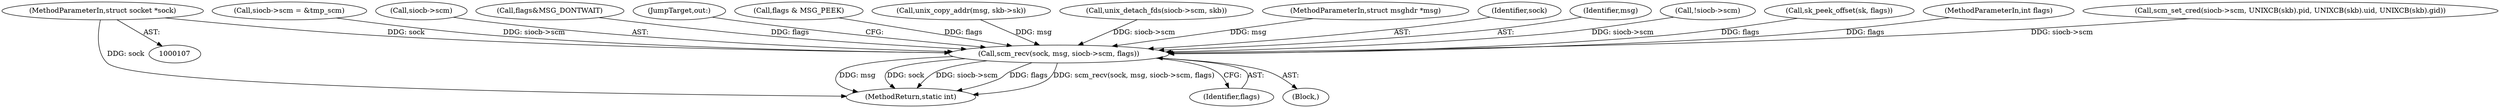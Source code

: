 digraph "0_linux_f3d3342602f8bcbf37d7c46641cb9bca7618eb1c_36@pointer" {
"1000109" [label="(MethodParameterIn,struct socket *sock)"];
"1000523" [label="(Call,scm_recv(sock, msg, siocb->scm, flags))"];
"1000193" [label="(Call,siocb->scm = &tmp_scm)"];
"1000526" [label="(Call,siocb->scm)"];
"1000113" [label="(Block,)"];
"1000184" [label="(Call,flags&MSG_DONTWAIT)"];
"1000530" [label="(JumpTarget,out:)"];
"1000453" [label="(Call,flags & MSG_PEEK)"];
"1000414" [label="(Call,unix_copy_addr(msg, skb->sk))"];
"1000471" [label="(Call,unix_detach_fds(siocb->scm, skb))"];
"1000110" [label="(MethodParameterIn,struct msghdr *msg)"];
"1000523" [label="(Call,scm_recv(sock, msg, siocb->scm, flags))"];
"1000109" [label="(MethodParameterIn,struct socket *sock)"];
"1000532" [label="(MethodReturn,static int)"];
"1000524" [label="(Identifier,sock)"];
"1000525" [label="(Identifier,msg)"];
"1000529" [label="(Identifier,flags)"];
"1000188" [label="(Call,!siocb->scm)"];
"1000310" [label="(Call,sk_peek_offset(sk, flags))"];
"1000112" [label="(MethodParameterIn,int flags)"];
"1000392" [label="(Call,scm_set_cred(siocb->scm, UNIXCB(skb).pid, UNIXCB(skb).uid, UNIXCB(skb).gid))"];
"1000109" -> "1000107"  [label="AST: "];
"1000109" -> "1000532"  [label="DDG: sock"];
"1000109" -> "1000523"  [label="DDG: sock"];
"1000523" -> "1000113"  [label="AST: "];
"1000523" -> "1000529"  [label="CFG: "];
"1000524" -> "1000523"  [label="AST: "];
"1000525" -> "1000523"  [label="AST: "];
"1000526" -> "1000523"  [label="AST: "];
"1000529" -> "1000523"  [label="AST: "];
"1000530" -> "1000523"  [label="CFG: "];
"1000523" -> "1000532"  [label="DDG: msg"];
"1000523" -> "1000532"  [label="DDG: sock"];
"1000523" -> "1000532"  [label="DDG: siocb->scm"];
"1000523" -> "1000532"  [label="DDG: flags"];
"1000523" -> "1000532"  [label="DDG: scm_recv(sock, msg, siocb->scm, flags)"];
"1000414" -> "1000523"  [label="DDG: msg"];
"1000110" -> "1000523"  [label="DDG: msg"];
"1000193" -> "1000523"  [label="DDG: siocb->scm"];
"1000471" -> "1000523"  [label="DDG: siocb->scm"];
"1000188" -> "1000523"  [label="DDG: siocb->scm"];
"1000392" -> "1000523"  [label="DDG: siocb->scm"];
"1000310" -> "1000523"  [label="DDG: flags"];
"1000184" -> "1000523"  [label="DDG: flags"];
"1000453" -> "1000523"  [label="DDG: flags"];
"1000112" -> "1000523"  [label="DDG: flags"];
}
